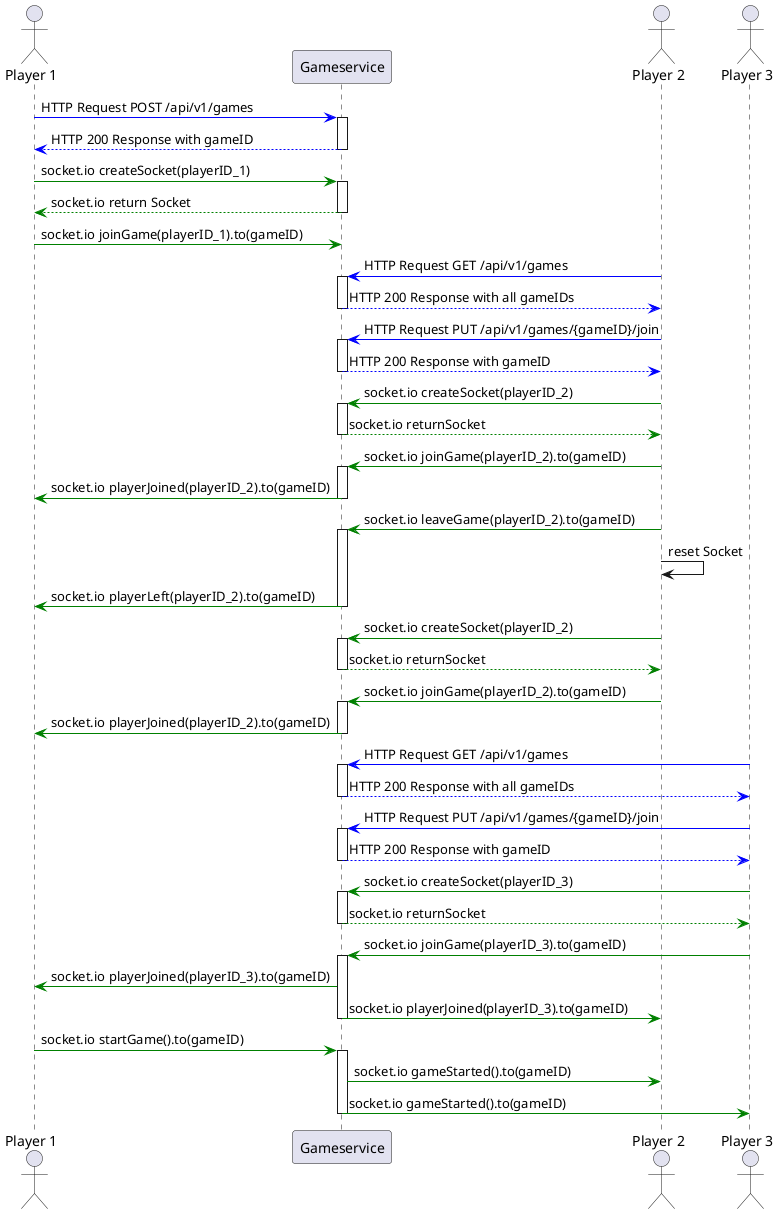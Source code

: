 @startuml start_and_joi
actor "Player 1" as p1
participant "Gameservice" as gs
actor "Player 2" as p2
actor "Player 3" as p3

p1 -[#blue]> gs: HTTP Request POST /api/v1/games
activate gs
gs --[#blue]> p1: HTTP 200 Response with gameID
deactivate gs
p1 -[#green]> gs: socket.io createSocket(playerID_1)
activate gs
gs --[#green]> p1: socket.io return Socket
deactivate gs
p1 -[#green]> gs: socket.io joinGame(playerID_1).to(gameID)  
p2 -[#blue]> gs: HTTP Request GET /api/v1/games
activate gs
gs --[#blue]> p2: HTTP 200 Response with all gameIDs
deactivate gs
p2 -[#blue]> gs: HTTP Request PUT /api/v1/games/{gameID}/join
activate gs
gs --[#blue]> p2: HTTP 200 Response with gameID
deactivate gs
p2 -[#green]> gs: socket.io createSocket(playerID_2)
activate gs
gs --[#green]> p2: socket.io returnSocket
deactivate gs
p2 -[#green]> gs: socket.io joinGame(playerID_2).to(gameID)
activate gs
gs -[#green]> p1: socket.io playerJoined(playerID_2).to(gameID)
deactivate gs
p2 -[#green]> gs: socket.io leaveGame(playerID_2).to(gameID)
activate gs
p2 -> p2: reset Socket
gs -[#green]> p1: socket.io playerLeft(playerID_2).to(gameID)
deactivate gs

p2 -[#green]> gs: socket.io createSocket(playerID_2)
activate gs
gs --[#green]> p2: socket.io returnSocket
deactivate gs
p2 -[#green]> gs: socket.io joinGame(playerID_2).to(gameID)
activate gs
gs -[#green]> p1: socket.io playerJoined(playerID_2).to(gameID)
deactivate gs
p3 -[#blue]> gs: HTTP Request GET /api/v1/games
activate gs
gs --[#blue]> p3: HTTP 200 Response with all gameIDs
deactivate gs
p3 -[#blue]> gs: HTTP Request PUT /api/v1/games/{gameID}/join
activate gs
gs --[#blue]> p3: HTTP 200 Response with gameID
deactivate gs
p3 -[#green]> gs: socket.io createSocket(playerID_3)
activate gs
gs --[#green]> p3: socket.io returnSocket
deactivate gs
p3 -[#green]> gs: socket.io joinGame(playerID_3).to(gameID)
activate gs
gs -[#green]> p1: socket.io playerJoined(playerID_3).to(gameID)
gs -[#green]> p2: socket.io playerJoined(playerID_3).to(gameID)
deactivate gs
p1 -[#green]> gs: socket.io startGame().to(gameID)
activate gs
gs -[#green]> p2: socket.io gameStarted().to(gameID)
gs -[#green]> p3: socket.io gameStarted().to(gameID)
deactivate gs

@enduml